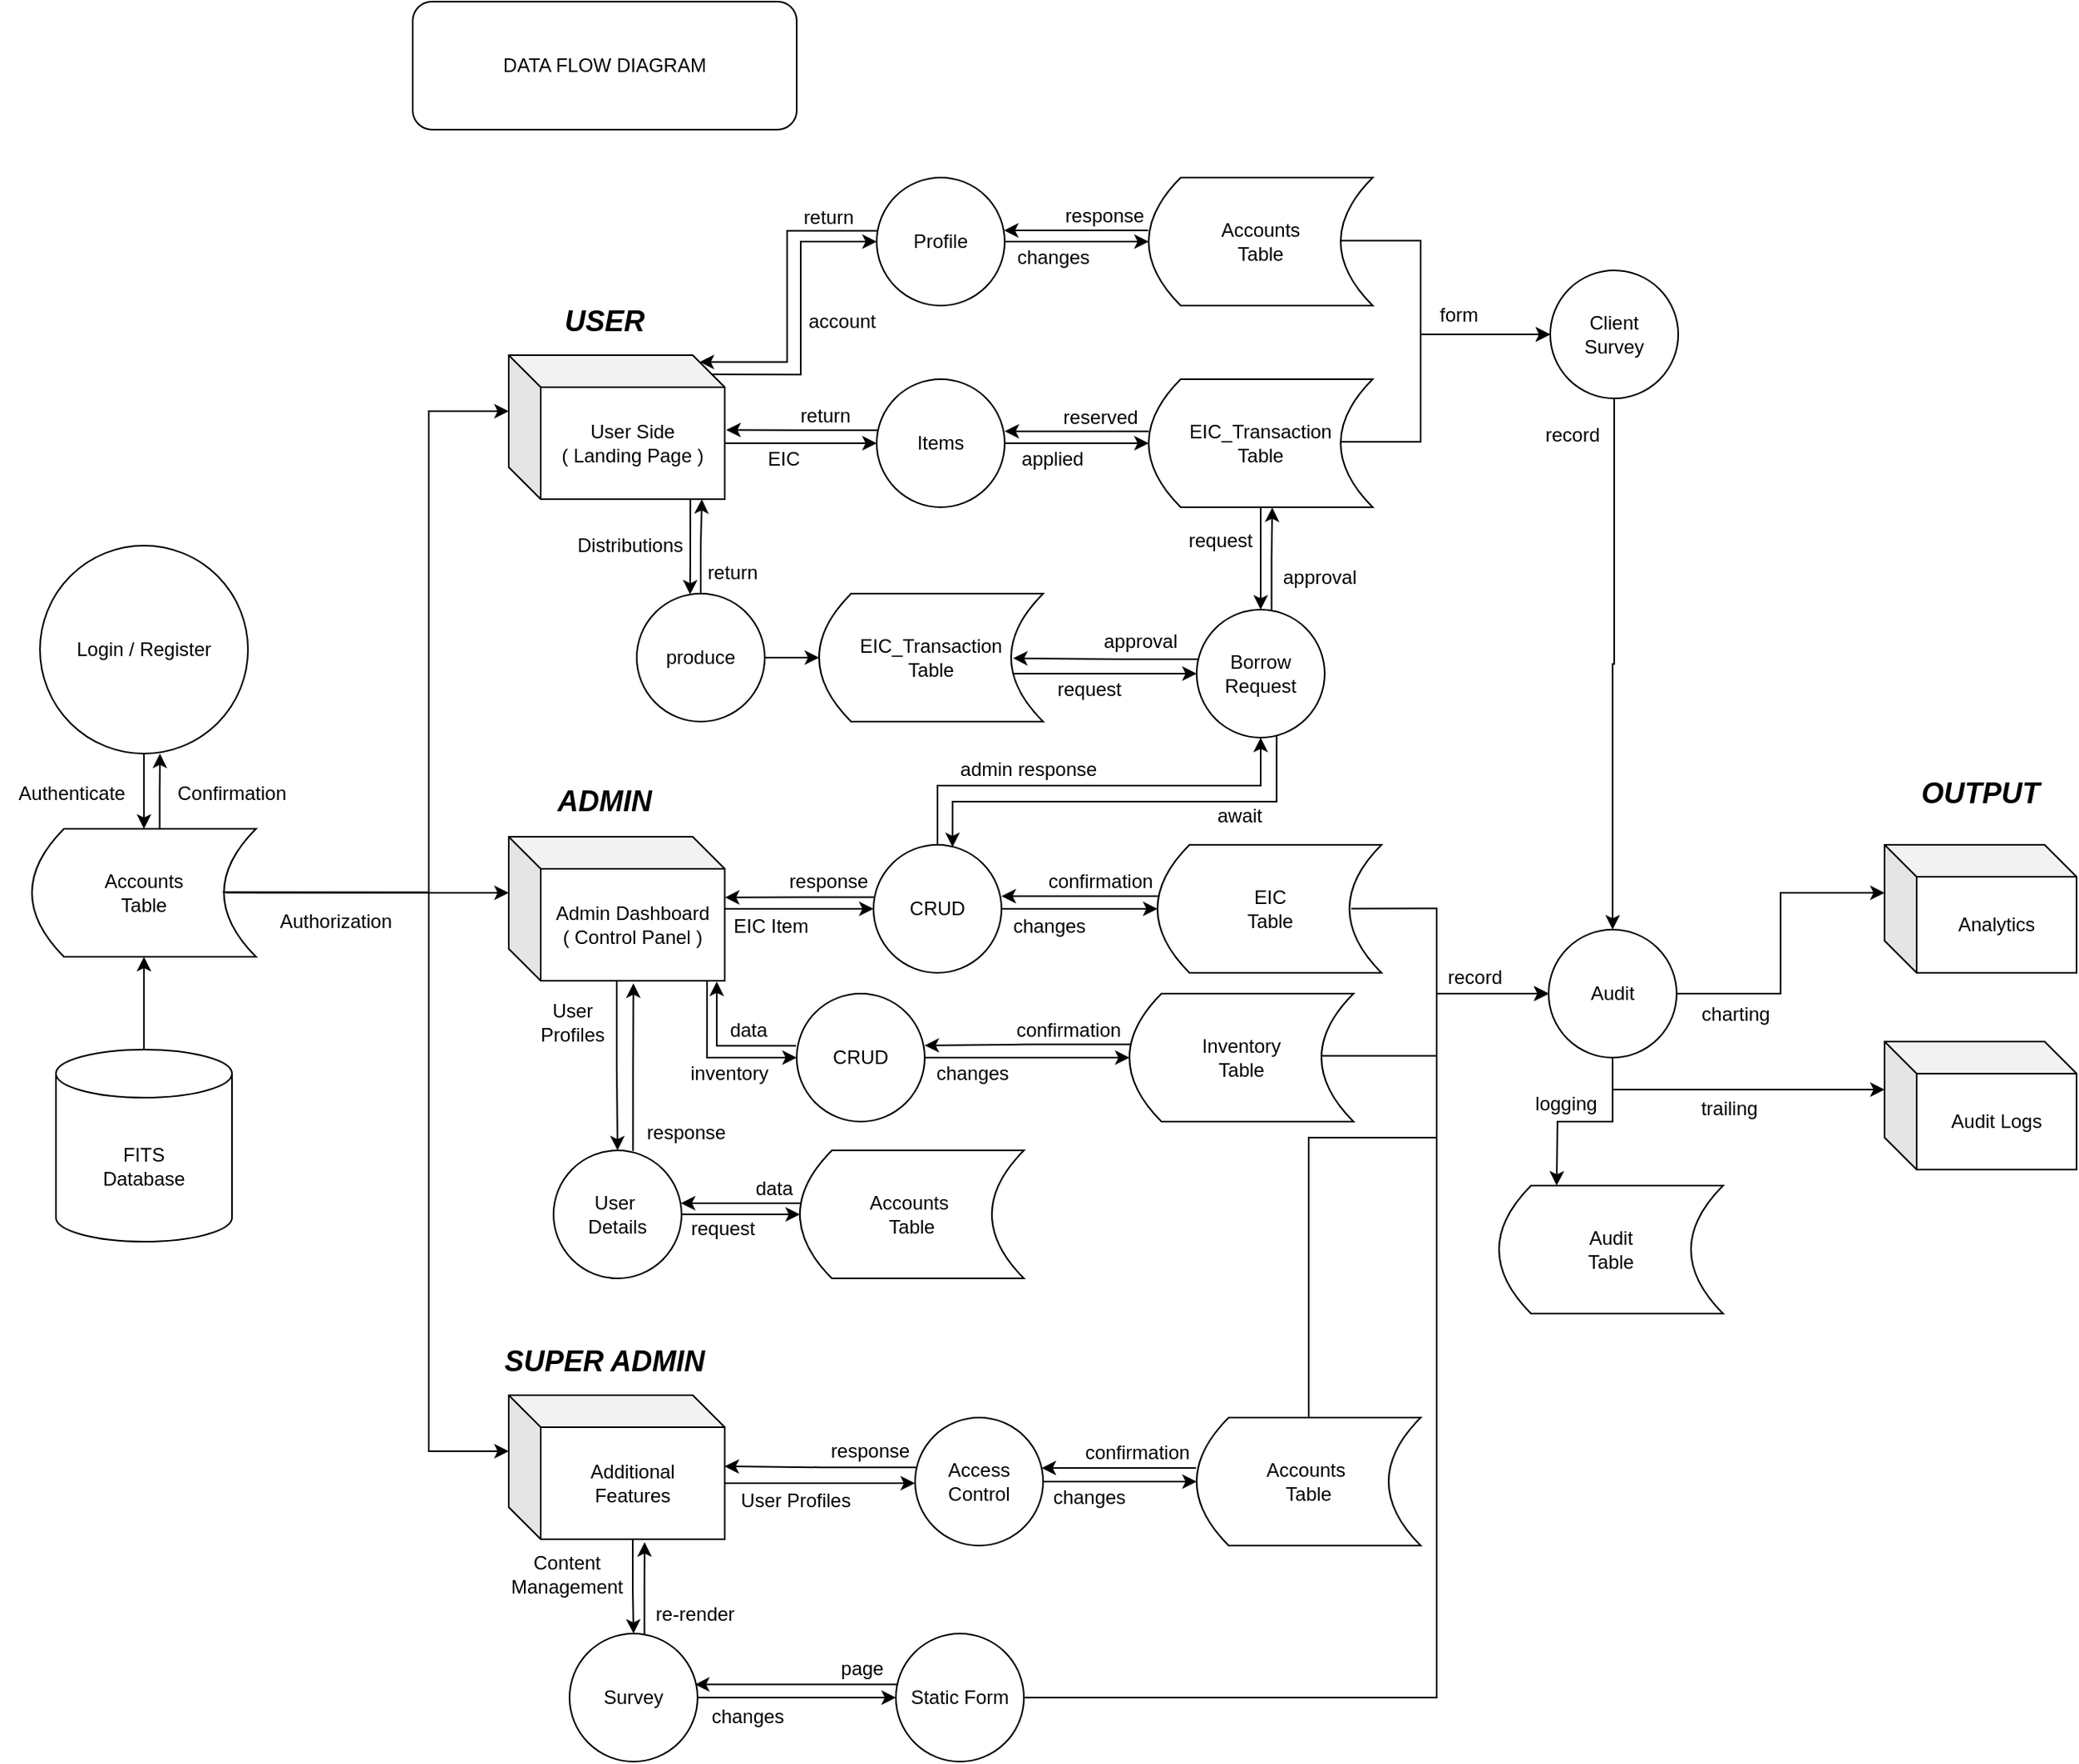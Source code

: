 <mxfile version="27.0.9">
  <diagram name="Page-1" id="dZscK0u9I_Esz3ljqFXW">
    <mxGraphModel dx="3021" dy="2475" grid="1" gridSize="10" guides="1" tooltips="1" connect="1" arrows="1" fold="1" page="1" pageScale="1" pageWidth="827" pageHeight="1169" math="0" shadow="0">
      <root>
        <mxCell id="0" />
        <mxCell id="1" parent="0" />
        <mxCell id="sOHyvGYPSxtJgD_jjgVX-2" value="&lt;font style=&quot;font-size: 18px;&quot;&gt;&lt;b&gt;&lt;i&gt;USER&lt;/i&gt;&lt;/b&gt;&lt;/font&gt;" style="text;html=1;align=center;verticalAlign=middle;whiteSpace=wrap;rounded=0;" vertex="1" parent="1">
          <mxGeometry x="40" y="30" width="120" height="80" as="geometry" />
        </mxCell>
        <mxCell id="sOHyvGYPSxtJgD_jjgVX-3" value="&lt;font style=&quot;font-size: 18px;&quot;&gt;&lt;b&gt;&lt;i&gt;ADMIN&lt;/i&gt;&lt;/b&gt;&lt;/font&gt;" style="text;html=1;align=center;verticalAlign=middle;whiteSpace=wrap;rounded=0;" vertex="1" parent="1">
          <mxGeometry x="40" y="330" width="120" height="80" as="geometry" />
        </mxCell>
        <mxCell id="sOHyvGYPSxtJgD_jjgVX-4" value="&lt;font style=&quot;font-size: 18px;&quot;&gt;&lt;b&gt;&lt;i&gt;SUPER ADMIN&lt;/i&gt;&lt;/b&gt;&lt;/font&gt;" style="text;html=1;align=center;verticalAlign=middle;whiteSpace=wrap;rounded=0;" vertex="1" parent="1">
          <mxGeometry x="10" y="680" width="180" height="80" as="geometry" />
        </mxCell>
        <mxCell id="sOHyvGYPSxtJgD_jjgVX-5" value="DATA FLOW DIAGRAM" style="rounded=1;whiteSpace=wrap;html=1;" vertex="1" parent="1">
          <mxGeometry x="-20" y="-130" width="240" height="80" as="geometry" />
        </mxCell>
        <mxCell id="sOHyvGYPSxtJgD_jjgVX-69" style="edgeStyle=orthogonalEdgeStyle;rounded=0;orthogonalLoop=1;jettySize=auto;html=1;entryX=0;entryY=0.5;entryDx=0;entryDy=0;" edge="1" parent="1" source="sOHyvGYPSxtJgD_jjgVX-9" target="sOHyvGYPSxtJgD_jjgVX-68">
          <mxGeometry relative="1" as="geometry" />
        </mxCell>
        <mxCell id="sOHyvGYPSxtJgD_jjgVX-84" style="edgeStyle=orthogonalEdgeStyle;rounded=0;orthogonalLoop=1;jettySize=auto;html=1;exitX=0.918;exitY=1.006;exitDx=0;exitDy=0;exitPerimeter=0;entryX=0;entryY=0.5;entryDx=0;entryDy=0;" edge="1" parent="1" source="sOHyvGYPSxtJgD_jjgVX-9" target="sOHyvGYPSxtJgD_jjgVX-83">
          <mxGeometry relative="1" as="geometry" />
        </mxCell>
        <mxCell id="sOHyvGYPSxtJgD_jjgVX-85" style="edgeStyle=orthogonalEdgeStyle;rounded=0;orthogonalLoop=1;jettySize=auto;html=1;entryX=0.956;entryY=1.006;entryDx=0;entryDy=0;entryPerimeter=0;exitX=-0.006;exitY=0.408;exitDx=0;exitDy=0;exitPerimeter=0;" edge="1" parent="1" source="sOHyvGYPSxtJgD_jjgVX-83" target="sOHyvGYPSxtJgD_jjgVX-9">
          <mxGeometry relative="1" as="geometry">
            <mxPoint x="171.49" y="482.27" as="targetPoint" />
            <mxPoint x="219" y="520" as="sourcePoint" />
            <Array as="points">
              <mxPoint x="170" y="523" />
              <mxPoint x="170" y="483" />
            </Array>
          </mxGeometry>
        </mxCell>
        <mxCell id="sOHyvGYPSxtJgD_jjgVX-117" style="edgeStyle=orthogonalEdgeStyle;rounded=0;orthogonalLoop=1;jettySize=auto;html=1;entryX=0.5;entryY=0;entryDx=0;entryDy=0;" edge="1" parent="1" source="sOHyvGYPSxtJgD_jjgVX-9" target="sOHyvGYPSxtJgD_jjgVX-116">
          <mxGeometry relative="1" as="geometry" />
        </mxCell>
        <mxCell id="sOHyvGYPSxtJgD_jjgVX-9" value="Admin Dashboard&lt;div&gt;( Control Panel )&lt;/div&gt;" style="shape=cube;whiteSpace=wrap;html=1;boundedLbl=1;backgroundOutline=1;darkOpacity=0.05;darkOpacity2=0.1;" vertex="1" parent="1">
          <mxGeometry x="40" y="392" width="135" height="90" as="geometry" />
        </mxCell>
        <mxCell id="sOHyvGYPSxtJgD_jjgVX-27" style="edgeStyle=orthogonalEdgeStyle;rounded=0;orthogonalLoop=1;jettySize=auto;html=1;exitX=0;exitY=0;exitDx=135;exitDy=55;exitPerimeter=0;entryX=0;entryY=0.5;entryDx=0;entryDy=0;" edge="1" parent="1" source="sOHyvGYPSxtJgD_jjgVX-10" target="sOHyvGYPSxtJgD_jjgVX-30">
          <mxGeometry relative="1" as="geometry">
            <mxPoint x="250" y="145" as="targetPoint" />
          </mxGeometry>
        </mxCell>
        <mxCell id="sOHyvGYPSxtJgD_jjgVX-50" style="edgeStyle=orthogonalEdgeStyle;rounded=0;orthogonalLoop=1;jettySize=auto;html=1;exitX=0.841;exitY=1.006;exitDx=0;exitDy=0;exitPerimeter=0;entryX=0.417;entryY=0.007;entryDx=0;entryDy=0;entryPerimeter=0;" edge="1" parent="1" source="sOHyvGYPSxtJgD_jjgVX-10" target="sOHyvGYPSxtJgD_jjgVX-44">
          <mxGeometry relative="1" as="geometry" />
        </mxCell>
        <mxCell id="sOHyvGYPSxtJgD_jjgVX-58" style="edgeStyle=orthogonalEdgeStyle;rounded=0;orthogonalLoop=1;jettySize=auto;html=1;exitX=0.939;exitY=0.134;exitDx=0;exitDy=0;exitPerimeter=0;entryX=0;entryY=0.5;entryDx=0;entryDy=0;" edge="1" parent="1" source="sOHyvGYPSxtJgD_jjgVX-10" target="sOHyvGYPSxtJgD_jjgVX-57">
          <mxGeometry relative="1" as="geometry" />
        </mxCell>
        <mxCell id="sOHyvGYPSxtJgD_jjgVX-10" value="User Side&lt;div&gt;( Landing Page )&lt;/div&gt;" style="shape=cube;whiteSpace=wrap;html=1;boundedLbl=1;backgroundOutline=1;darkOpacity=0.05;darkOpacity2=0.1;" vertex="1" parent="1">
          <mxGeometry x="40" y="91" width="135" height="90" as="geometry" />
        </mxCell>
        <mxCell id="sOHyvGYPSxtJgD_jjgVX-128" style="edgeStyle=orthogonalEdgeStyle;rounded=0;orthogonalLoop=1;jettySize=auto;html=1;exitX=0;exitY=0;exitDx=135;exitDy=55;exitPerimeter=0;entryX=-0.001;entryY=0.513;entryDx=0;entryDy=0;entryPerimeter=0;" edge="1" parent="1" source="sOHyvGYPSxtJgD_jjgVX-11" target="sOHyvGYPSxtJgD_jjgVX-127">
          <mxGeometry relative="1" as="geometry" />
        </mxCell>
        <mxCell id="sOHyvGYPSxtJgD_jjgVX-140" style="edgeStyle=orthogonalEdgeStyle;rounded=0;orthogonalLoop=1;jettySize=auto;html=1;exitX=0;exitY=0;exitDx=77.5;exitDy=90;exitPerimeter=0;entryX=0.5;entryY=0;entryDx=0;entryDy=0;" edge="1" parent="1" source="sOHyvGYPSxtJgD_jjgVX-11" target="sOHyvGYPSxtJgD_jjgVX-142">
          <mxGeometry relative="1" as="geometry">
            <mxPoint x="117" y="891" as="targetPoint" />
          </mxGeometry>
        </mxCell>
        <mxCell id="sOHyvGYPSxtJgD_jjgVX-11" value="Additional &lt;br&gt;Features" style="shape=cube;whiteSpace=wrap;html=1;boundedLbl=1;backgroundOutline=1;darkOpacity=0.05;darkOpacity2=0.1;" vertex="1" parent="1">
          <mxGeometry x="40" y="741" width="135" height="90" as="geometry" />
        </mxCell>
        <mxCell id="sOHyvGYPSxtJgD_jjgVX-20" style="edgeStyle=orthogonalEdgeStyle;rounded=0;orthogonalLoop=1;jettySize=auto;html=1;entryX=0.5;entryY=0;entryDx=0;entryDy=0;" edge="1" parent="1" source="sOHyvGYPSxtJgD_jjgVX-12" target="sOHyvGYPSxtJgD_jjgVX-17">
          <mxGeometry relative="1" as="geometry" />
        </mxCell>
        <mxCell id="sOHyvGYPSxtJgD_jjgVX-12" value="Login / Register" style="ellipse;whiteSpace=wrap;html=1;aspect=fixed;" vertex="1" parent="1">
          <mxGeometry x="-253" y="210" width="130" height="130" as="geometry" />
        </mxCell>
        <mxCell id="sOHyvGYPSxtJgD_jjgVX-16" value="Authorization" style="text;html=1;align=center;verticalAlign=middle;whiteSpace=wrap;rounded=0;" vertex="1" parent="1">
          <mxGeometry x="-98" y="430" width="60" height="30" as="geometry" />
        </mxCell>
        <mxCell id="sOHyvGYPSxtJgD_jjgVX-17" value="Accounts&lt;div&gt;Table&lt;/div&gt;" style="shape=dataStorage;whiteSpace=wrap;html=1;fixedSize=1;" vertex="1" parent="1">
          <mxGeometry x="-258" y="387" width="140" height="80" as="geometry" />
        </mxCell>
        <mxCell id="sOHyvGYPSxtJgD_jjgVX-18" style="edgeStyle=orthogonalEdgeStyle;rounded=0;orthogonalLoop=1;jettySize=auto;html=1;entryX=0;entryY=0;entryDx=0;entryDy=35;entryPerimeter=0;" edge="1" parent="1" source="sOHyvGYPSxtJgD_jjgVX-17" target="sOHyvGYPSxtJgD_jjgVX-9">
          <mxGeometry relative="1" as="geometry" />
        </mxCell>
        <mxCell id="sOHyvGYPSxtJgD_jjgVX-21" style="edgeStyle=orthogonalEdgeStyle;rounded=0;orthogonalLoop=1;jettySize=auto;html=1;entryX=0;entryY=0;entryDx=0;entryDy=35;entryPerimeter=0;exitX=0.852;exitY=0.496;exitDx=0;exitDy=0;exitPerimeter=0;" edge="1" parent="1" source="sOHyvGYPSxtJgD_jjgVX-17" target="sOHyvGYPSxtJgD_jjgVX-10">
          <mxGeometry relative="1" as="geometry">
            <Array as="points">
              <mxPoint x="-10" y="427" />
              <mxPoint x="-10" y="126" />
            </Array>
          </mxGeometry>
        </mxCell>
        <mxCell id="sOHyvGYPSxtJgD_jjgVX-22" style="edgeStyle=orthogonalEdgeStyle;rounded=0;orthogonalLoop=1;jettySize=auto;html=1;entryX=0;entryY=0;entryDx=0;entryDy=35;entryPerimeter=0;exitX=0.865;exitY=0.499;exitDx=0;exitDy=0;exitPerimeter=0;" edge="1" parent="1" source="sOHyvGYPSxtJgD_jjgVX-17" target="sOHyvGYPSxtJgD_jjgVX-11">
          <mxGeometry relative="1" as="geometry">
            <Array as="points">
              <mxPoint x="-10" y="427" />
              <mxPoint x="-10" y="776" />
            </Array>
          </mxGeometry>
        </mxCell>
        <mxCell id="sOHyvGYPSxtJgD_jjgVX-23" style="edgeStyle=orthogonalEdgeStyle;rounded=0;orthogonalLoop=1;jettySize=auto;html=1;entryX=0.577;entryY=1;entryDx=0;entryDy=0;entryPerimeter=0;exitX=0.57;exitY=0.005;exitDx=0;exitDy=0;exitPerimeter=0;" edge="1" parent="1" source="sOHyvGYPSxtJgD_jjgVX-17" target="sOHyvGYPSxtJgD_jjgVX-12">
          <mxGeometry relative="1" as="geometry">
            <mxPoint x="-78" y="290" as="sourcePoint" />
          </mxGeometry>
        </mxCell>
        <mxCell id="sOHyvGYPSxtJgD_jjgVX-24" value="Confirmation" style="text;html=1;align=center;verticalAlign=middle;whiteSpace=wrap;rounded=0;" vertex="1" parent="1">
          <mxGeometry x="-178" y="350" width="90" height="30" as="geometry" />
        </mxCell>
        <mxCell id="sOHyvGYPSxtJgD_jjgVX-25" value="Authenticate" style="text;html=1;align=center;verticalAlign=middle;whiteSpace=wrap;rounded=0;" vertex="1" parent="1">
          <mxGeometry x="-278" y="350" width="90" height="30" as="geometry" />
        </mxCell>
        <mxCell id="sOHyvGYPSxtJgD_jjgVX-29" style="edgeStyle=orthogonalEdgeStyle;rounded=0;orthogonalLoop=1;jettySize=auto;html=1;exitX=0.5;exitY=0;exitDx=0;exitDy=0;exitPerimeter=0;entryX=0.5;entryY=1;entryDx=0;entryDy=0;" edge="1" parent="1" source="sOHyvGYPSxtJgD_jjgVX-28" target="sOHyvGYPSxtJgD_jjgVX-17">
          <mxGeometry relative="1" as="geometry" />
        </mxCell>
        <mxCell id="sOHyvGYPSxtJgD_jjgVX-28" value="FITS&lt;div&gt;Database&lt;/div&gt;" style="shape=cylinder3;whiteSpace=wrap;html=1;boundedLbl=1;backgroundOutline=1;size=15;" vertex="1" parent="1">
          <mxGeometry x="-243" y="525" width="110" height="120" as="geometry" />
        </mxCell>
        <mxCell id="sOHyvGYPSxtJgD_jjgVX-35" style="edgeStyle=orthogonalEdgeStyle;rounded=0;orthogonalLoop=1;jettySize=auto;html=1;entryX=0;entryY=0.5;entryDx=0;entryDy=0;" edge="1" parent="1" source="sOHyvGYPSxtJgD_jjgVX-30" target="sOHyvGYPSxtJgD_jjgVX-34">
          <mxGeometry relative="1" as="geometry" />
        </mxCell>
        <mxCell id="sOHyvGYPSxtJgD_jjgVX-46" style="edgeStyle=orthogonalEdgeStyle;rounded=0;orthogonalLoop=1;jettySize=auto;html=1;exitX=0.013;exitY=0.388;exitDx=0;exitDy=0;entryX=0.866;entryY=0.505;entryDx=0;entryDy=0;exitPerimeter=0;entryPerimeter=0;" edge="1" parent="1" source="sOHyvGYPSxtJgD_jjgVX-37" target="sOHyvGYPSxtJgD_jjgVX-53">
          <mxGeometry relative="1" as="geometry" />
        </mxCell>
        <mxCell id="sOHyvGYPSxtJgD_jjgVX-30" value="Items" style="ellipse;whiteSpace=wrap;html=1;aspect=fixed;" vertex="1" parent="1">
          <mxGeometry x="270" y="106" width="80" height="80" as="geometry" />
        </mxCell>
        <mxCell id="sOHyvGYPSxtJgD_jjgVX-31" style="edgeStyle=orthogonalEdgeStyle;rounded=0;orthogonalLoop=1;jettySize=auto;html=1;exitX=0.008;exitY=0.399;exitDx=0;exitDy=0;exitPerimeter=0;entryX=1.007;entryY=0.519;entryDx=0;entryDy=0;entryPerimeter=0;" edge="1" parent="1" source="sOHyvGYPSxtJgD_jjgVX-30" target="sOHyvGYPSxtJgD_jjgVX-10">
          <mxGeometry relative="1" as="geometry">
            <mxPoint x="185" y="156" as="sourcePoint" />
            <mxPoint x="280" y="156" as="targetPoint" />
          </mxGeometry>
        </mxCell>
        <mxCell id="sOHyvGYPSxtJgD_jjgVX-32" value="EIC" style="text;html=1;align=center;verticalAlign=middle;whiteSpace=wrap;rounded=0;" vertex="1" parent="1">
          <mxGeometry x="182" y="141" width="60" height="30" as="geometry" />
        </mxCell>
        <mxCell id="sOHyvGYPSxtJgD_jjgVX-33" value="return" style="text;html=1;align=center;verticalAlign=middle;whiteSpace=wrap;rounded=0;" vertex="1" parent="1">
          <mxGeometry x="208" y="114" width="60" height="30" as="geometry" />
        </mxCell>
        <mxCell id="sOHyvGYPSxtJgD_jjgVX-38" style="edgeStyle=orthogonalEdgeStyle;rounded=0;orthogonalLoop=1;jettySize=auto;html=1;exitX=0.5;exitY=1;exitDx=0;exitDy=0;entryX=0.5;entryY=0;entryDx=0;entryDy=0;" edge="1" parent="1" source="sOHyvGYPSxtJgD_jjgVX-34" target="sOHyvGYPSxtJgD_jjgVX-37">
          <mxGeometry relative="1" as="geometry" />
        </mxCell>
        <mxCell id="sOHyvGYPSxtJgD_jjgVX-42" style="edgeStyle=orthogonalEdgeStyle;rounded=0;orthogonalLoop=1;jettySize=auto;html=1;exitX=0.001;exitY=0.433;exitDx=0;exitDy=0;entryX=0.999;entryY=0.432;entryDx=0;entryDy=0;entryPerimeter=0;exitPerimeter=0;" edge="1" parent="1">
          <mxGeometry relative="1" as="geometry">
            <mxPoint x="349.92" y="138.56" as="targetPoint" />
            <mxPoint x="440.14" y="138.64" as="sourcePoint" />
          </mxGeometry>
        </mxCell>
        <mxCell id="sOHyvGYPSxtJgD_jjgVX-148" style="edgeStyle=orthogonalEdgeStyle;rounded=0;orthogonalLoop=1;jettySize=auto;html=1;exitX=0.86;exitY=0.489;exitDx=0;exitDy=0;exitPerimeter=0;" edge="1" parent="1" source="sOHyvGYPSxtJgD_jjgVX-34" target="sOHyvGYPSxtJgD_jjgVX-146">
          <mxGeometry relative="1" as="geometry">
            <Array as="points">
              <mxPoint x="610" y="145" />
              <mxPoint x="610" y="78" />
            </Array>
          </mxGeometry>
        </mxCell>
        <mxCell id="sOHyvGYPSxtJgD_jjgVX-34" value="EIC_Transaction&lt;div&gt;Table&lt;/div&gt;" style="shape=dataStorage;whiteSpace=wrap;html=1;fixedSize=1;" vertex="1" parent="1">
          <mxGeometry x="440" y="106" width="140" height="80" as="geometry" />
        </mxCell>
        <mxCell id="sOHyvGYPSxtJgD_jjgVX-36" value="applied" style="text;html=1;align=center;verticalAlign=middle;whiteSpace=wrap;rounded=0;" vertex="1" parent="1">
          <mxGeometry x="350" y="146.5" width="60" height="19" as="geometry" />
        </mxCell>
        <mxCell id="sOHyvGYPSxtJgD_jjgVX-37" value="Borrow Request" style="ellipse;whiteSpace=wrap;html=1;aspect=fixed;" vertex="1" parent="1">
          <mxGeometry x="470" y="250" width="80" height="80" as="geometry" />
        </mxCell>
        <mxCell id="sOHyvGYPSxtJgD_jjgVX-39" style="edgeStyle=orthogonalEdgeStyle;rounded=0;orthogonalLoop=1;jettySize=auto;html=1;exitX=0.585;exitY=0.004;exitDx=0;exitDy=0;exitPerimeter=0;entryX=0.552;entryY=1.002;entryDx=0;entryDy=0;entryPerimeter=0;" edge="1" parent="1" source="sOHyvGYPSxtJgD_jjgVX-37" target="sOHyvGYPSxtJgD_jjgVX-34">
          <mxGeometry relative="1" as="geometry">
            <mxPoint x="520" y="196" as="sourcePoint" />
            <mxPoint x="520" y="190" as="targetPoint" />
          </mxGeometry>
        </mxCell>
        <mxCell id="sOHyvGYPSxtJgD_jjgVX-40" value="request" style="text;html=1;align=center;verticalAlign=middle;whiteSpace=wrap;rounded=0;" vertex="1" parent="1">
          <mxGeometry x="460" y="197" width="50" height="20" as="geometry" />
        </mxCell>
        <mxCell id="sOHyvGYPSxtJgD_jjgVX-41" value="&lt;div&gt;approval&lt;/div&gt;" style="text;html=1;align=center;verticalAlign=middle;whiteSpace=wrap;rounded=0;" vertex="1" parent="1">
          <mxGeometry x="522" y="220" width="50" height="20" as="geometry" />
        </mxCell>
        <mxCell id="sOHyvGYPSxtJgD_jjgVX-43" value="reserved" style="text;html=1;align=center;verticalAlign=middle;whiteSpace=wrap;rounded=0;" vertex="1" parent="1">
          <mxGeometry x="380" y="118" width="60" height="24" as="geometry" />
        </mxCell>
        <mxCell id="sOHyvGYPSxtJgD_jjgVX-45" style="edgeStyle=orthogonalEdgeStyle;rounded=0;orthogonalLoop=1;jettySize=auto;html=1;exitX=0.866;exitY=0.625;exitDx=0;exitDy=0;entryX=0;entryY=0.5;entryDx=0;entryDy=0;exitPerimeter=0;" edge="1" parent="1" source="sOHyvGYPSxtJgD_jjgVX-53" target="sOHyvGYPSxtJgD_jjgVX-37">
          <mxGeometry relative="1" as="geometry" />
        </mxCell>
        <mxCell id="sOHyvGYPSxtJgD_jjgVX-54" style="edgeStyle=orthogonalEdgeStyle;rounded=0;orthogonalLoop=1;jettySize=auto;html=1;entryX=0;entryY=0.5;entryDx=0;entryDy=0;" edge="1" parent="1" source="sOHyvGYPSxtJgD_jjgVX-44" target="sOHyvGYPSxtJgD_jjgVX-53">
          <mxGeometry relative="1" as="geometry" />
        </mxCell>
        <mxCell id="sOHyvGYPSxtJgD_jjgVX-44" value="produce" style="ellipse;whiteSpace=wrap;html=1;aspect=fixed;" vertex="1" parent="1">
          <mxGeometry x="120" y="240" width="80" height="80" as="geometry" />
        </mxCell>
        <mxCell id="sOHyvGYPSxtJgD_jjgVX-48" value="request" style="text;html=1;align=center;verticalAlign=middle;whiteSpace=wrap;rounded=0;" vertex="1" parent="1">
          <mxGeometry x="378" y="290" width="50" height="20" as="geometry" />
        </mxCell>
        <mxCell id="sOHyvGYPSxtJgD_jjgVX-49" value="&lt;div&gt;approval&lt;/div&gt;" style="text;html=1;align=center;verticalAlign=middle;whiteSpace=wrap;rounded=0;" vertex="1" parent="1">
          <mxGeometry x="410" y="260" width="50" height="20" as="geometry" />
        </mxCell>
        <mxCell id="sOHyvGYPSxtJgD_jjgVX-51" value="Distributions" style="text;html=1;align=center;verticalAlign=middle;whiteSpace=wrap;rounded=0;" vertex="1" parent="1">
          <mxGeometry x="86" y="200" width="60" height="20" as="geometry" />
        </mxCell>
        <mxCell id="sOHyvGYPSxtJgD_jjgVX-52" value="return" style="text;html=1;align=center;verticalAlign=middle;whiteSpace=wrap;rounded=0;" vertex="1" parent="1">
          <mxGeometry x="150" y="217" width="60" height="20" as="geometry" />
        </mxCell>
        <mxCell id="sOHyvGYPSxtJgD_jjgVX-53" value="EIC_Transaction&lt;div&gt;Table&lt;/div&gt;" style="shape=dataStorage;whiteSpace=wrap;html=1;fixedSize=1;" vertex="1" parent="1">
          <mxGeometry x="234" y="240" width="140" height="80" as="geometry" />
        </mxCell>
        <mxCell id="sOHyvGYPSxtJgD_jjgVX-55" style="edgeStyle=orthogonalEdgeStyle;rounded=0;orthogonalLoop=1;jettySize=auto;html=1;exitX=0.5;exitY=0;exitDx=0;exitDy=0;entryX=0.894;entryY=1;entryDx=0;entryDy=0;entryPerimeter=0;" edge="1" parent="1" source="sOHyvGYPSxtJgD_jjgVX-44" target="sOHyvGYPSxtJgD_jjgVX-10">
          <mxGeometry relative="1" as="geometry">
            <mxPoint x="164" y="192" as="sourcePoint" />
            <mxPoint x="163" y="251" as="targetPoint" />
          </mxGeometry>
        </mxCell>
        <mxCell id="sOHyvGYPSxtJgD_jjgVX-147" style="edgeStyle=orthogonalEdgeStyle;rounded=0;orthogonalLoop=1;jettySize=auto;html=1;entryX=0;entryY=0.5;entryDx=0;entryDy=0;exitX=0.856;exitY=0.492;exitDx=0;exitDy=0;exitPerimeter=0;" edge="1" parent="1" source="sOHyvGYPSxtJgD_jjgVX-56" target="sOHyvGYPSxtJgD_jjgVX-146">
          <mxGeometry relative="1" as="geometry">
            <Array as="points">
              <mxPoint x="610" y="19" />
              <mxPoint x="610" y="78" />
            </Array>
          </mxGeometry>
        </mxCell>
        <mxCell id="sOHyvGYPSxtJgD_jjgVX-56" value="Accounts&lt;br&gt;&lt;div&gt;Table&lt;/div&gt;" style="shape=dataStorage;whiteSpace=wrap;html=1;fixedSize=1;" vertex="1" parent="1">
          <mxGeometry x="440" y="-20" width="140" height="80" as="geometry" />
        </mxCell>
        <mxCell id="sOHyvGYPSxtJgD_jjgVX-59" style="edgeStyle=orthogonalEdgeStyle;rounded=0;orthogonalLoop=1;jettySize=auto;html=1;exitX=1;exitY=0.5;exitDx=0;exitDy=0;entryX=0;entryY=0.5;entryDx=0;entryDy=0;" edge="1" parent="1" source="sOHyvGYPSxtJgD_jjgVX-57" target="sOHyvGYPSxtJgD_jjgVX-56">
          <mxGeometry relative="1" as="geometry" />
        </mxCell>
        <mxCell id="sOHyvGYPSxtJgD_jjgVX-60" style="edgeStyle=orthogonalEdgeStyle;rounded=0;orthogonalLoop=1;jettySize=auto;html=1;exitX=0.004;exitY=0.415;exitDx=0;exitDy=0;exitPerimeter=0;entryX=0.884;entryY=0.047;entryDx=0;entryDy=0;entryPerimeter=0;" edge="1" parent="1" source="sOHyvGYPSxtJgD_jjgVX-57" target="sOHyvGYPSxtJgD_jjgVX-10">
          <mxGeometry relative="1" as="geometry">
            <mxPoint x="184" y="90" as="targetPoint" />
            <mxPoint x="274.32" y="12.96" as="sourcePoint" />
            <Array as="points">
              <mxPoint x="214" y="13" />
              <mxPoint x="214" y="95" />
            </Array>
          </mxGeometry>
        </mxCell>
        <mxCell id="sOHyvGYPSxtJgD_jjgVX-57" value="Profile" style="ellipse;whiteSpace=wrap;html=1;aspect=fixed;" vertex="1" parent="1">
          <mxGeometry x="270" y="-20" width="80" height="80" as="geometry" />
        </mxCell>
        <mxCell id="sOHyvGYPSxtJgD_jjgVX-61" value="return" style="text;html=1;align=center;verticalAlign=middle;whiteSpace=wrap;rounded=0;" vertex="1" parent="1">
          <mxGeometry x="210" y="-10" width="60" height="30" as="geometry" />
        </mxCell>
        <mxCell id="sOHyvGYPSxtJgD_jjgVX-62" value="account" style="text;html=1;align=center;verticalAlign=middle;whiteSpace=wrap;rounded=0;" vertex="1" parent="1">
          <mxGeometry x="222" y="55" width="53" height="30" as="geometry" />
        </mxCell>
        <mxCell id="sOHyvGYPSxtJgD_jjgVX-64" style="edgeStyle=orthogonalEdgeStyle;rounded=0;orthogonalLoop=1;jettySize=auto;html=1;exitX=-0.002;exitY=0.413;exitDx=0;exitDy=0;entryX=0.994;entryY=0.413;entryDx=0;entryDy=0;entryPerimeter=0;exitPerimeter=0;" edge="1" parent="1" source="sOHyvGYPSxtJgD_jjgVX-56" target="sOHyvGYPSxtJgD_jjgVX-57">
          <mxGeometry relative="1" as="geometry">
            <mxPoint x="360" y="30" as="sourcePoint" />
            <mxPoint x="450" y="30" as="targetPoint" />
          </mxGeometry>
        </mxCell>
        <mxCell id="sOHyvGYPSxtJgD_jjgVX-65" value="changes" style="text;html=1;align=center;verticalAlign=middle;whiteSpace=wrap;rounded=0;" vertex="1" parent="1">
          <mxGeometry x="353.5" y="20" width="53" height="20" as="geometry" />
        </mxCell>
        <mxCell id="sOHyvGYPSxtJgD_jjgVX-66" value="response" style="text;html=1;align=center;verticalAlign=middle;whiteSpace=wrap;rounded=0;" vertex="1" parent="1">
          <mxGeometry x="379" y="-6" width="66.5" height="20" as="geometry" />
        </mxCell>
        <mxCell id="sOHyvGYPSxtJgD_jjgVX-74" style="edgeStyle=orthogonalEdgeStyle;rounded=0;orthogonalLoop=1;jettySize=auto;html=1;exitX=1;exitY=0.5;exitDx=0;exitDy=0;entryX=0;entryY=0.5;entryDx=0;entryDy=0;" edge="1" parent="1" source="sOHyvGYPSxtJgD_jjgVX-68" target="sOHyvGYPSxtJgD_jjgVX-73">
          <mxGeometry relative="1" as="geometry" />
        </mxCell>
        <mxCell id="sOHyvGYPSxtJgD_jjgVX-77" style="edgeStyle=orthogonalEdgeStyle;rounded=0;orthogonalLoop=1;jettySize=auto;html=1;entryX=0.5;entryY=1;entryDx=0;entryDy=0;" edge="1" parent="1" source="sOHyvGYPSxtJgD_jjgVX-68" target="sOHyvGYPSxtJgD_jjgVX-37">
          <mxGeometry relative="1" as="geometry">
            <Array as="points">
              <mxPoint x="308" y="360" />
              <mxPoint x="510" y="360" />
            </Array>
          </mxGeometry>
        </mxCell>
        <mxCell id="sOHyvGYPSxtJgD_jjgVX-68" value="CRUD" style="ellipse;whiteSpace=wrap;html=1;aspect=fixed;" vertex="1" parent="1">
          <mxGeometry x="268" y="397" width="80" height="80" as="geometry" />
        </mxCell>
        <mxCell id="sOHyvGYPSxtJgD_jjgVX-71" style="edgeStyle=orthogonalEdgeStyle;rounded=0;orthogonalLoop=1;jettySize=auto;html=1;exitX=0.003;exitY=0.409;exitDx=0;exitDy=0;exitPerimeter=0;entryX=1.001;entryY=0.421;entryDx=0;entryDy=0;entryPerimeter=0;" edge="1" parent="1" source="sOHyvGYPSxtJgD_jjgVX-68" target="sOHyvGYPSxtJgD_jjgVX-9">
          <mxGeometry relative="1" as="geometry">
            <mxPoint x="180" y="430" as="targetPoint" />
          </mxGeometry>
        </mxCell>
        <mxCell id="sOHyvGYPSxtJgD_jjgVX-70" value="EIC Item" style="text;html=1;align=center;verticalAlign=middle;whiteSpace=wrap;rounded=0;" vertex="1" parent="1">
          <mxGeometry x="174" y="433" width="60" height="30" as="geometry" />
        </mxCell>
        <mxCell id="sOHyvGYPSxtJgD_jjgVX-72" value="response" style="text;html=1;align=center;verticalAlign=middle;whiteSpace=wrap;rounded=0;" vertex="1" parent="1">
          <mxGeometry x="205" y="410" width="70" height="20" as="geometry" />
        </mxCell>
        <mxCell id="sOHyvGYPSxtJgD_jjgVX-94" style="edgeStyle=orthogonalEdgeStyle;rounded=0;orthogonalLoop=1;jettySize=auto;html=1;entryX=0;entryY=0.5;entryDx=0;entryDy=0;exitX=0.865;exitY=0.498;exitDx=0;exitDy=0;exitPerimeter=0;" edge="1" parent="1" source="sOHyvGYPSxtJgD_jjgVX-73" target="sOHyvGYPSxtJgD_jjgVX-93">
          <mxGeometry relative="1" as="geometry">
            <Array as="points">
              <mxPoint x="620" y="437" />
              <mxPoint x="620" y="490" />
            </Array>
          </mxGeometry>
        </mxCell>
        <mxCell id="sOHyvGYPSxtJgD_jjgVX-73" value="EIC&lt;div&gt;Table&lt;/div&gt;" style="shape=dataStorage;whiteSpace=wrap;html=1;fixedSize=1;" vertex="1" parent="1">
          <mxGeometry x="445.5" y="397" width="140" height="80" as="geometry" />
        </mxCell>
        <mxCell id="sOHyvGYPSxtJgD_jjgVX-75" style="edgeStyle=orthogonalEdgeStyle;rounded=0;orthogonalLoop=1;jettySize=auto;html=1;entryX=1;entryY=0.401;entryDx=0;entryDy=0;entryPerimeter=0;exitX=0.003;exitY=0.401;exitDx=0;exitDy=0;exitPerimeter=0;" edge="1" parent="1" source="sOHyvGYPSxtJgD_jjgVX-73" target="sOHyvGYPSxtJgD_jjgVX-68">
          <mxGeometry relative="1" as="geometry" />
        </mxCell>
        <mxCell id="sOHyvGYPSxtJgD_jjgVX-78" style="edgeStyle=orthogonalEdgeStyle;rounded=0;orthogonalLoop=1;jettySize=auto;html=1;entryX=0.617;entryY=0.018;entryDx=0;entryDy=0;entryPerimeter=0;" edge="1" parent="1" source="sOHyvGYPSxtJgD_jjgVX-37" target="sOHyvGYPSxtJgD_jjgVX-68">
          <mxGeometry relative="1" as="geometry">
            <Array as="points">
              <mxPoint x="520" y="370" />
              <mxPoint x="317" y="370" />
            </Array>
          </mxGeometry>
        </mxCell>
        <mxCell id="sOHyvGYPSxtJgD_jjgVX-79" value="&lt;div&gt;admin response&lt;/div&gt;" style="text;html=1;align=center;verticalAlign=middle;whiteSpace=wrap;rounded=0;" vertex="1" parent="1">
          <mxGeometry x="320" y="340" width="90" height="20" as="geometry" />
        </mxCell>
        <mxCell id="sOHyvGYPSxtJgD_jjgVX-80" value="await" style="text;html=1;align=center;verticalAlign=middle;whiteSpace=wrap;rounded=0;" vertex="1" parent="1">
          <mxGeometry x="472" y="369" width="50" height="20" as="geometry" />
        </mxCell>
        <mxCell id="sOHyvGYPSxtJgD_jjgVX-81" value="changes" style="text;html=1;align=center;verticalAlign=middle;whiteSpace=wrap;rounded=0;" vertex="1" parent="1">
          <mxGeometry x="348" y="438" width="60" height="20" as="geometry" />
        </mxCell>
        <mxCell id="sOHyvGYPSxtJgD_jjgVX-82" value="confirmation" style="text;html=1;align=center;verticalAlign=middle;whiteSpace=wrap;rounded=0;" vertex="1" parent="1">
          <mxGeometry x="380" y="410" width="60" height="20" as="geometry" />
        </mxCell>
        <mxCell id="sOHyvGYPSxtJgD_jjgVX-89" style="edgeStyle=orthogonalEdgeStyle;rounded=0;orthogonalLoop=1;jettySize=auto;html=1;exitX=1;exitY=0.5;exitDx=0;exitDy=0;entryX=0;entryY=0.5;entryDx=0;entryDy=0;" edge="1" parent="1" source="sOHyvGYPSxtJgD_jjgVX-83" target="sOHyvGYPSxtJgD_jjgVX-88">
          <mxGeometry relative="1" as="geometry" />
        </mxCell>
        <mxCell id="sOHyvGYPSxtJgD_jjgVX-83" value="CRUD" style="ellipse;whiteSpace=wrap;html=1;aspect=fixed;" vertex="1" parent="1">
          <mxGeometry x="220" y="490" width="80" height="80" as="geometry" />
        </mxCell>
        <mxCell id="sOHyvGYPSxtJgD_jjgVX-86" value="inventory" style="text;html=1;align=center;verticalAlign=middle;whiteSpace=wrap;rounded=0;" vertex="1" parent="1">
          <mxGeometry x="148" y="525" width="60" height="30" as="geometry" />
        </mxCell>
        <mxCell id="sOHyvGYPSxtJgD_jjgVX-87" value="data" style="text;html=1;align=center;verticalAlign=middle;whiteSpace=wrap;rounded=0;" vertex="1" parent="1">
          <mxGeometry x="160" y="503" width="60" height="20" as="geometry" />
        </mxCell>
        <mxCell id="sOHyvGYPSxtJgD_jjgVX-97" style="edgeStyle=orthogonalEdgeStyle;rounded=0;orthogonalLoop=1;jettySize=auto;html=1;entryX=0;entryY=0.5;entryDx=0;entryDy=0;exitX=0.86;exitY=0.486;exitDx=0;exitDy=0;exitPerimeter=0;" edge="1" parent="1" source="sOHyvGYPSxtJgD_jjgVX-88" target="sOHyvGYPSxtJgD_jjgVX-93">
          <mxGeometry relative="1" as="geometry">
            <Array as="points">
              <mxPoint x="620" y="529" />
              <mxPoint x="620" y="490" />
            </Array>
          </mxGeometry>
        </mxCell>
        <mxCell id="sOHyvGYPSxtJgD_jjgVX-88" value="Inventory&lt;div&gt;Table&lt;/div&gt;" style="shape=dataStorage;whiteSpace=wrap;html=1;fixedSize=1;" vertex="1" parent="1">
          <mxGeometry x="428" y="490" width="140" height="80" as="geometry" />
        </mxCell>
        <mxCell id="sOHyvGYPSxtJgD_jjgVX-90" style="edgeStyle=orthogonalEdgeStyle;rounded=0;orthogonalLoop=1;jettySize=auto;html=1;entryX=0.999;entryY=0.405;entryDx=0;entryDy=0;entryPerimeter=0;exitX=0.006;exitY=0.397;exitDx=0;exitDy=0;exitPerimeter=0;" edge="1" parent="1" source="sOHyvGYPSxtJgD_jjgVX-88" target="sOHyvGYPSxtJgD_jjgVX-83">
          <mxGeometry relative="1" as="geometry" />
        </mxCell>
        <mxCell id="sOHyvGYPSxtJgD_jjgVX-91" value="changes" style="text;html=1;align=center;verticalAlign=middle;whiteSpace=wrap;rounded=0;" vertex="1" parent="1">
          <mxGeometry x="300" y="530" width="60" height="20" as="geometry" />
        </mxCell>
        <mxCell id="sOHyvGYPSxtJgD_jjgVX-92" value="confirmation" style="text;html=1;align=center;verticalAlign=middle;whiteSpace=wrap;rounded=0;" vertex="1" parent="1">
          <mxGeometry x="360" y="503" width="60" height="20" as="geometry" />
        </mxCell>
        <mxCell id="sOHyvGYPSxtJgD_jjgVX-99" style="edgeStyle=orthogonalEdgeStyle;rounded=0;orthogonalLoop=1;jettySize=auto;html=1;exitX=0.5;exitY=1;exitDx=0;exitDy=0;entryX=0.25;entryY=0;entryDx=0;entryDy=0;" edge="1" parent="1" source="sOHyvGYPSxtJgD_jjgVX-93">
          <mxGeometry relative="1" as="geometry">
            <mxPoint x="694.92" y="509.92" as="sourcePoint" />
            <mxPoint x="695" y="610" as="targetPoint" />
          </mxGeometry>
        </mxCell>
        <mxCell id="sOHyvGYPSxtJgD_jjgVX-93" value="Audit" style="ellipse;whiteSpace=wrap;html=1;aspect=fixed;" vertex="1" parent="1">
          <mxGeometry x="690" y="450" width="80" height="80" as="geometry" />
        </mxCell>
        <mxCell id="sOHyvGYPSxtJgD_jjgVX-95" value="record" style="text;html=1;align=center;verticalAlign=middle;whiteSpace=wrap;rounded=0;" vertex="1" parent="1">
          <mxGeometry x="614" y="470" width="60" height="20" as="geometry" />
        </mxCell>
        <mxCell id="sOHyvGYPSxtJgD_jjgVX-96" value="Audit&lt;div&gt;Table&lt;/div&gt;" style="shape=dataStorage;whiteSpace=wrap;html=1;fixedSize=1;" vertex="1" parent="1">
          <mxGeometry x="659" y="610" width="140" height="80" as="geometry" />
        </mxCell>
        <mxCell id="sOHyvGYPSxtJgD_jjgVX-101" value="logging" style="text;html=1;align=center;verticalAlign=middle;whiteSpace=wrap;rounded=0;" vertex="1" parent="1">
          <mxGeometry x="681" y="552.5" width="40" height="13" as="geometry" />
        </mxCell>
        <mxCell id="sOHyvGYPSxtJgD_jjgVX-104" value="Analytics" style="shape=cube;whiteSpace=wrap;html=1;boundedLbl=1;backgroundOutline=1;darkOpacity=0.05;darkOpacity2=0.1;" vertex="1" parent="1">
          <mxGeometry x="900" y="397" width="120" height="80" as="geometry" />
        </mxCell>
        <mxCell id="sOHyvGYPSxtJgD_jjgVX-105" style="edgeStyle=orthogonalEdgeStyle;rounded=0;orthogonalLoop=1;jettySize=auto;html=1;entryX=0;entryY=0;entryDx=0;entryDy=30;entryPerimeter=0;" edge="1" parent="1" source="sOHyvGYPSxtJgD_jjgVX-93" target="sOHyvGYPSxtJgD_jjgVX-104">
          <mxGeometry relative="1" as="geometry" />
        </mxCell>
        <mxCell id="sOHyvGYPSxtJgD_jjgVX-106" value="charting" style="text;html=1;align=center;verticalAlign=middle;whiteSpace=wrap;rounded=0;" vertex="1" parent="1">
          <mxGeometry x="774" y="496" width="65.5" height="13" as="geometry" />
        </mxCell>
        <mxCell id="sOHyvGYPSxtJgD_jjgVX-107" value="&lt;font style=&quot;font-size: 18px;&quot;&gt;&lt;b&gt;&lt;i&gt;OUTPUT&lt;/i&gt;&lt;/b&gt;&lt;/font&gt;" style="text;html=1;align=center;verticalAlign=middle;whiteSpace=wrap;rounded=0;" vertex="1" parent="1">
          <mxGeometry x="900" y="325" width="120" height="80" as="geometry" />
        </mxCell>
        <mxCell id="sOHyvGYPSxtJgD_jjgVX-110" value="Audit Logs" style="shape=cube;whiteSpace=wrap;html=1;boundedLbl=1;backgroundOutline=1;darkOpacity=0.05;darkOpacity2=0.1;" vertex="1" parent="1">
          <mxGeometry x="900" y="520" width="120" height="80" as="geometry" />
        </mxCell>
        <mxCell id="sOHyvGYPSxtJgD_jjgVX-111" style="edgeStyle=orthogonalEdgeStyle;rounded=0;orthogonalLoop=1;jettySize=auto;html=1;exitX=0.5;exitY=1;exitDx=0;exitDy=0;entryX=0;entryY=0;entryDx=0;entryDy=30;entryPerimeter=0;" edge="1" parent="1" source="sOHyvGYPSxtJgD_jjgVX-93" target="sOHyvGYPSxtJgD_jjgVX-110">
          <mxGeometry relative="1" as="geometry" />
        </mxCell>
        <mxCell id="sOHyvGYPSxtJgD_jjgVX-112" value="trailing" style="text;html=1;align=center;verticalAlign=middle;whiteSpace=wrap;rounded=0;" vertex="1" parent="1">
          <mxGeometry x="770" y="555" width="65.5" height="13" as="geometry" />
        </mxCell>
        <mxCell id="sOHyvGYPSxtJgD_jjgVX-122" style="edgeStyle=orthogonalEdgeStyle;rounded=0;orthogonalLoop=1;jettySize=auto;html=1;exitX=1;exitY=0.5;exitDx=0;exitDy=0;" edge="1" parent="1" source="sOHyvGYPSxtJgD_jjgVX-116" target="sOHyvGYPSxtJgD_jjgVX-121">
          <mxGeometry relative="1" as="geometry" />
        </mxCell>
        <mxCell id="sOHyvGYPSxtJgD_jjgVX-116" value="User&amp;nbsp;&lt;div&gt;Details&lt;/div&gt;" style="ellipse;whiteSpace=wrap;html=1;aspect=fixed;" vertex="1" parent="1">
          <mxGeometry x="68" y="588" width="80" height="80" as="geometry" />
        </mxCell>
        <mxCell id="sOHyvGYPSxtJgD_jjgVX-118" style="edgeStyle=orthogonalEdgeStyle;rounded=0;orthogonalLoop=1;jettySize=auto;html=1;entryX=0.577;entryY=1.018;entryDx=0;entryDy=0;entryPerimeter=0;exitX=0.621;exitY=0.005;exitDx=0;exitDy=0;exitPerimeter=0;" edge="1" parent="1" source="sOHyvGYPSxtJgD_jjgVX-116" target="sOHyvGYPSxtJgD_jjgVX-9">
          <mxGeometry relative="1" as="geometry" />
        </mxCell>
        <mxCell id="sOHyvGYPSxtJgD_jjgVX-119" value="response" style="text;html=1;align=center;verticalAlign=middle;whiteSpace=wrap;rounded=0;" vertex="1" parent="1">
          <mxGeometry x="125" y="567" width="52" height="20" as="geometry" />
        </mxCell>
        <mxCell id="sOHyvGYPSxtJgD_jjgVX-120" value="User Profiles" style="text;html=1;align=center;verticalAlign=middle;whiteSpace=wrap;rounded=0;" vertex="1" parent="1">
          <mxGeometry x="50" y="493" width="60" height="30" as="geometry" />
        </mxCell>
        <mxCell id="sOHyvGYPSxtJgD_jjgVX-121" value="&lt;div&gt;Accounts&amp;nbsp;&lt;/div&gt;&lt;div&gt;Table&lt;/div&gt;" style="shape=dataStorage;whiteSpace=wrap;html=1;fixedSize=1;" vertex="1" parent="1">
          <mxGeometry x="222" y="588" width="140" height="80" as="geometry" />
        </mxCell>
        <mxCell id="sOHyvGYPSxtJgD_jjgVX-123" style="edgeStyle=orthogonalEdgeStyle;rounded=0;orthogonalLoop=1;jettySize=auto;html=1;entryX=0.995;entryY=0.412;entryDx=0;entryDy=0;entryPerimeter=0;exitX=0.007;exitY=0.412;exitDx=0;exitDy=0;exitPerimeter=0;" edge="1" parent="1" source="sOHyvGYPSxtJgD_jjgVX-121" target="sOHyvGYPSxtJgD_jjgVX-116">
          <mxGeometry relative="1" as="geometry" />
        </mxCell>
        <mxCell id="sOHyvGYPSxtJgD_jjgVX-125" value="request" style="text;html=1;align=center;verticalAlign=middle;whiteSpace=wrap;rounded=0;" vertex="1" parent="1">
          <mxGeometry x="144" y="627" width="60" height="20" as="geometry" />
        </mxCell>
        <mxCell id="sOHyvGYPSxtJgD_jjgVX-126" value="data" style="text;html=1;align=center;verticalAlign=middle;whiteSpace=wrap;rounded=0;" vertex="1" parent="1">
          <mxGeometry x="176" y="602" width="60" height="20" as="geometry" />
        </mxCell>
        <mxCell id="sOHyvGYPSxtJgD_jjgVX-134" style="edgeStyle=orthogonalEdgeStyle;rounded=0;orthogonalLoop=1;jettySize=auto;html=1;entryX=0;entryY=0.5;entryDx=0;entryDy=0;" edge="1" parent="1" source="sOHyvGYPSxtJgD_jjgVX-127" target="sOHyvGYPSxtJgD_jjgVX-133">
          <mxGeometry relative="1" as="geometry" />
        </mxCell>
        <mxCell id="sOHyvGYPSxtJgD_jjgVX-127" value="Access Control" style="ellipse;whiteSpace=wrap;html=1;aspect=fixed;" vertex="1" parent="1">
          <mxGeometry x="294" y="755" width="80" height="80" as="geometry" />
        </mxCell>
        <mxCell id="sOHyvGYPSxtJgD_jjgVX-129" value="User Profiles" style="text;html=1;align=center;verticalAlign=middle;whiteSpace=wrap;rounded=0;" vertex="1" parent="1">
          <mxGeometry x="178" y="802" width="83" height="10" as="geometry" />
        </mxCell>
        <mxCell id="sOHyvGYPSxtJgD_jjgVX-131" style="edgeStyle=orthogonalEdgeStyle;rounded=0;orthogonalLoop=1;jettySize=auto;html=1;entryX=0.999;entryY=0.494;entryDx=0;entryDy=0;entryPerimeter=0;exitX=0.007;exitY=0.389;exitDx=0;exitDy=0;exitPerimeter=0;" edge="1" parent="1" source="sOHyvGYPSxtJgD_jjgVX-127" target="sOHyvGYPSxtJgD_jjgVX-11">
          <mxGeometry relative="1" as="geometry">
            <mxPoint x="294" y="785.82" as="sourcePoint" />
            <mxPoint x="219" y="785.82" as="targetPoint" />
          </mxGeometry>
        </mxCell>
        <mxCell id="sOHyvGYPSxtJgD_jjgVX-132" value="response" style="text;html=1;align=center;verticalAlign=middle;whiteSpace=wrap;rounded=0;" vertex="1" parent="1">
          <mxGeometry x="240" y="766" width="52" height="20" as="geometry" />
        </mxCell>
        <mxCell id="sOHyvGYPSxtJgD_jjgVX-138" style="edgeStyle=orthogonalEdgeStyle;rounded=0;orthogonalLoop=1;jettySize=auto;html=1;entryX=0;entryY=0.5;entryDx=0;entryDy=0;exitX=0.5;exitY=0;exitDx=0;exitDy=0;" edge="1" parent="1" source="sOHyvGYPSxtJgD_jjgVX-133" target="sOHyvGYPSxtJgD_jjgVX-93">
          <mxGeometry relative="1" as="geometry">
            <Array as="points">
              <mxPoint x="540" y="580" />
              <mxPoint x="620" y="580" />
              <mxPoint x="620" y="490" />
            </Array>
          </mxGeometry>
        </mxCell>
        <mxCell id="sOHyvGYPSxtJgD_jjgVX-133" value="&lt;div&gt;Accounts&amp;nbsp;&lt;/div&gt;&lt;div&gt;Table&lt;/div&gt;" style="shape=dataStorage;whiteSpace=wrap;html=1;fixedSize=1;" vertex="1" parent="1">
          <mxGeometry x="470" y="755" width="140" height="80" as="geometry" />
        </mxCell>
        <mxCell id="sOHyvGYPSxtJgD_jjgVX-135" value="changes" style="text;html=1;align=center;verticalAlign=middle;whiteSpace=wrap;rounded=0;" vertex="1" parent="1">
          <mxGeometry x="377" y="795" width="52" height="20" as="geometry" />
        </mxCell>
        <mxCell id="sOHyvGYPSxtJgD_jjgVX-136" value="confirmation" style="text;html=1;align=center;verticalAlign=middle;whiteSpace=wrap;rounded=0;" vertex="1" parent="1">
          <mxGeometry x="406.5" y="767" width="52" height="20" as="geometry" />
        </mxCell>
        <mxCell id="sOHyvGYPSxtJgD_jjgVX-137" style="edgeStyle=orthogonalEdgeStyle;rounded=0;orthogonalLoop=1;jettySize=auto;html=1;entryX=0.988;entryY=0.394;entryDx=0;entryDy=0;entryPerimeter=0;exitX=-0.003;exitY=0.394;exitDx=0;exitDy=0;exitPerimeter=0;" edge="1" parent="1" source="sOHyvGYPSxtJgD_jjgVX-133" target="sOHyvGYPSxtJgD_jjgVX-127">
          <mxGeometry relative="1" as="geometry" />
        </mxCell>
        <mxCell id="sOHyvGYPSxtJgD_jjgVX-153" style="edgeStyle=orthogonalEdgeStyle;rounded=0;orthogonalLoop=1;jettySize=auto;html=1;exitX=1;exitY=0.5;exitDx=0;exitDy=0;entryX=0;entryY=0.5;entryDx=0;entryDy=0;" edge="1" parent="1" source="sOHyvGYPSxtJgD_jjgVX-142" target="sOHyvGYPSxtJgD_jjgVX-152">
          <mxGeometry relative="1" as="geometry" />
        </mxCell>
        <mxCell id="sOHyvGYPSxtJgD_jjgVX-142" value="Survey" style="ellipse;whiteSpace=wrap;html=1;aspect=fixed;" vertex="1" parent="1">
          <mxGeometry x="78" y="890" width="80" height="80" as="geometry" />
        </mxCell>
        <mxCell id="sOHyvGYPSxtJgD_jjgVX-143" value="Content Management" style="text;html=1;align=center;verticalAlign=middle;whiteSpace=wrap;rounded=0;" vertex="1" parent="1">
          <mxGeometry x="35" y="838" width="83" height="30" as="geometry" />
        </mxCell>
        <mxCell id="sOHyvGYPSxtJgD_jjgVX-144" style="edgeStyle=orthogonalEdgeStyle;rounded=0;orthogonalLoop=1;jettySize=auto;html=1;entryX=0.629;entryY=1.021;entryDx=0;entryDy=0;entryPerimeter=0;exitX=0.585;exitY=0.007;exitDx=0;exitDy=0;exitPerimeter=0;" edge="1" parent="1" source="sOHyvGYPSxtJgD_jjgVX-142" target="sOHyvGYPSxtJgD_jjgVX-11">
          <mxGeometry relative="1" as="geometry" />
        </mxCell>
        <mxCell id="sOHyvGYPSxtJgD_jjgVX-145" value="re-render" style="text;html=1;align=center;verticalAlign=middle;whiteSpace=wrap;rounded=0;" vertex="1" parent="1">
          <mxGeometry x="130" y="872" width="53" height="12" as="geometry" />
        </mxCell>
        <mxCell id="sOHyvGYPSxtJgD_jjgVX-150" style="edgeStyle=orthogonalEdgeStyle;rounded=0;orthogonalLoop=1;jettySize=auto;html=1;exitX=0.5;exitY=1;exitDx=0;exitDy=0;entryX=0.5;entryY=0;entryDx=0;entryDy=0;" edge="1" parent="1" source="sOHyvGYPSxtJgD_jjgVX-146" target="sOHyvGYPSxtJgD_jjgVX-93">
          <mxGeometry relative="1" as="geometry" />
        </mxCell>
        <mxCell id="sOHyvGYPSxtJgD_jjgVX-146" value="&lt;div&gt;Client&lt;/div&gt;Survey" style="ellipse;whiteSpace=wrap;html=1;aspect=fixed;" vertex="1" parent="1">
          <mxGeometry x="691" y="38" width="80" height="80" as="geometry" />
        </mxCell>
        <mxCell id="sOHyvGYPSxtJgD_jjgVX-149" value="&lt;div&gt;form&lt;/div&gt;" style="text;html=1;align=center;verticalAlign=middle;whiteSpace=wrap;rounded=0;" vertex="1" parent="1">
          <mxGeometry x="609" y="53" width="50" height="25" as="geometry" />
        </mxCell>
        <mxCell id="sOHyvGYPSxtJgD_jjgVX-151" value="record" style="text;html=1;align=center;verticalAlign=middle;whiteSpace=wrap;rounded=0;" vertex="1" parent="1">
          <mxGeometry x="680" y="128.5" width="50" height="25" as="geometry" />
        </mxCell>
        <mxCell id="sOHyvGYPSxtJgD_jjgVX-157" style="edgeStyle=orthogonalEdgeStyle;rounded=0;orthogonalLoop=1;jettySize=auto;html=1;entryX=0;entryY=0.5;entryDx=0;entryDy=0;" edge="1" parent="1" source="sOHyvGYPSxtJgD_jjgVX-152" target="sOHyvGYPSxtJgD_jjgVX-93">
          <mxGeometry relative="1" as="geometry">
            <Array as="points">
              <mxPoint x="620" y="930" />
              <mxPoint x="620" y="490" />
            </Array>
          </mxGeometry>
        </mxCell>
        <mxCell id="sOHyvGYPSxtJgD_jjgVX-152" value="Static Form" style="ellipse;whiteSpace=wrap;html=1;aspect=fixed;" vertex="1" parent="1">
          <mxGeometry x="282" y="890" width="80" height="80" as="geometry" />
        </mxCell>
        <mxCell id="sOHyvGYPSxtJgD_jjgVX-154" value="changes" style="text;html=1;align=center;verticalAlign=middle;whiteSpace=wrap;rounded=0;" vertex="1" parent="1">
          <mxGeometry x="148" y="937" width="83" height="10" as="geometry" />
        </mxCell>
        <mxCell id="sOHyvGYPSxtJgD_jjgVX-155" style="edgeStyle=orthogonalEdgeStyle;rounded=0;orthogonalLoop=1;jettySize=auto;html=1;entryX=0.98;entryY=0.372;entryDx=0;entryDy=0;entryPerimeter=0;" edge="1" parent="1">
          <mxGeometry relative="1" as="geometry">
            <mxPoint x="283.319" y="921.812" as="sourcePoint" />
            <mxPoint x="156.4" y="921.76" as="targetPoint" />
            <Array as="points">
              <mxPoint x="220" y="922" />
            </Array>
          </mxGeometry>
        </mxCell>
        <mxCell id="sOHyvGYPSxtJgD_jjgVX-156" value="page" style="text;html=1;align=center;verticalAlign=middle;whiteSpace=wrap;rounded=0;" vertex="1" parent="1">
          <mxGeometry x="245" y="906" width="32" height="12" as="geometry" />
        </mxCell>
      </root>
    </mxGraphModel>
  </diagram>
</mxfile>
